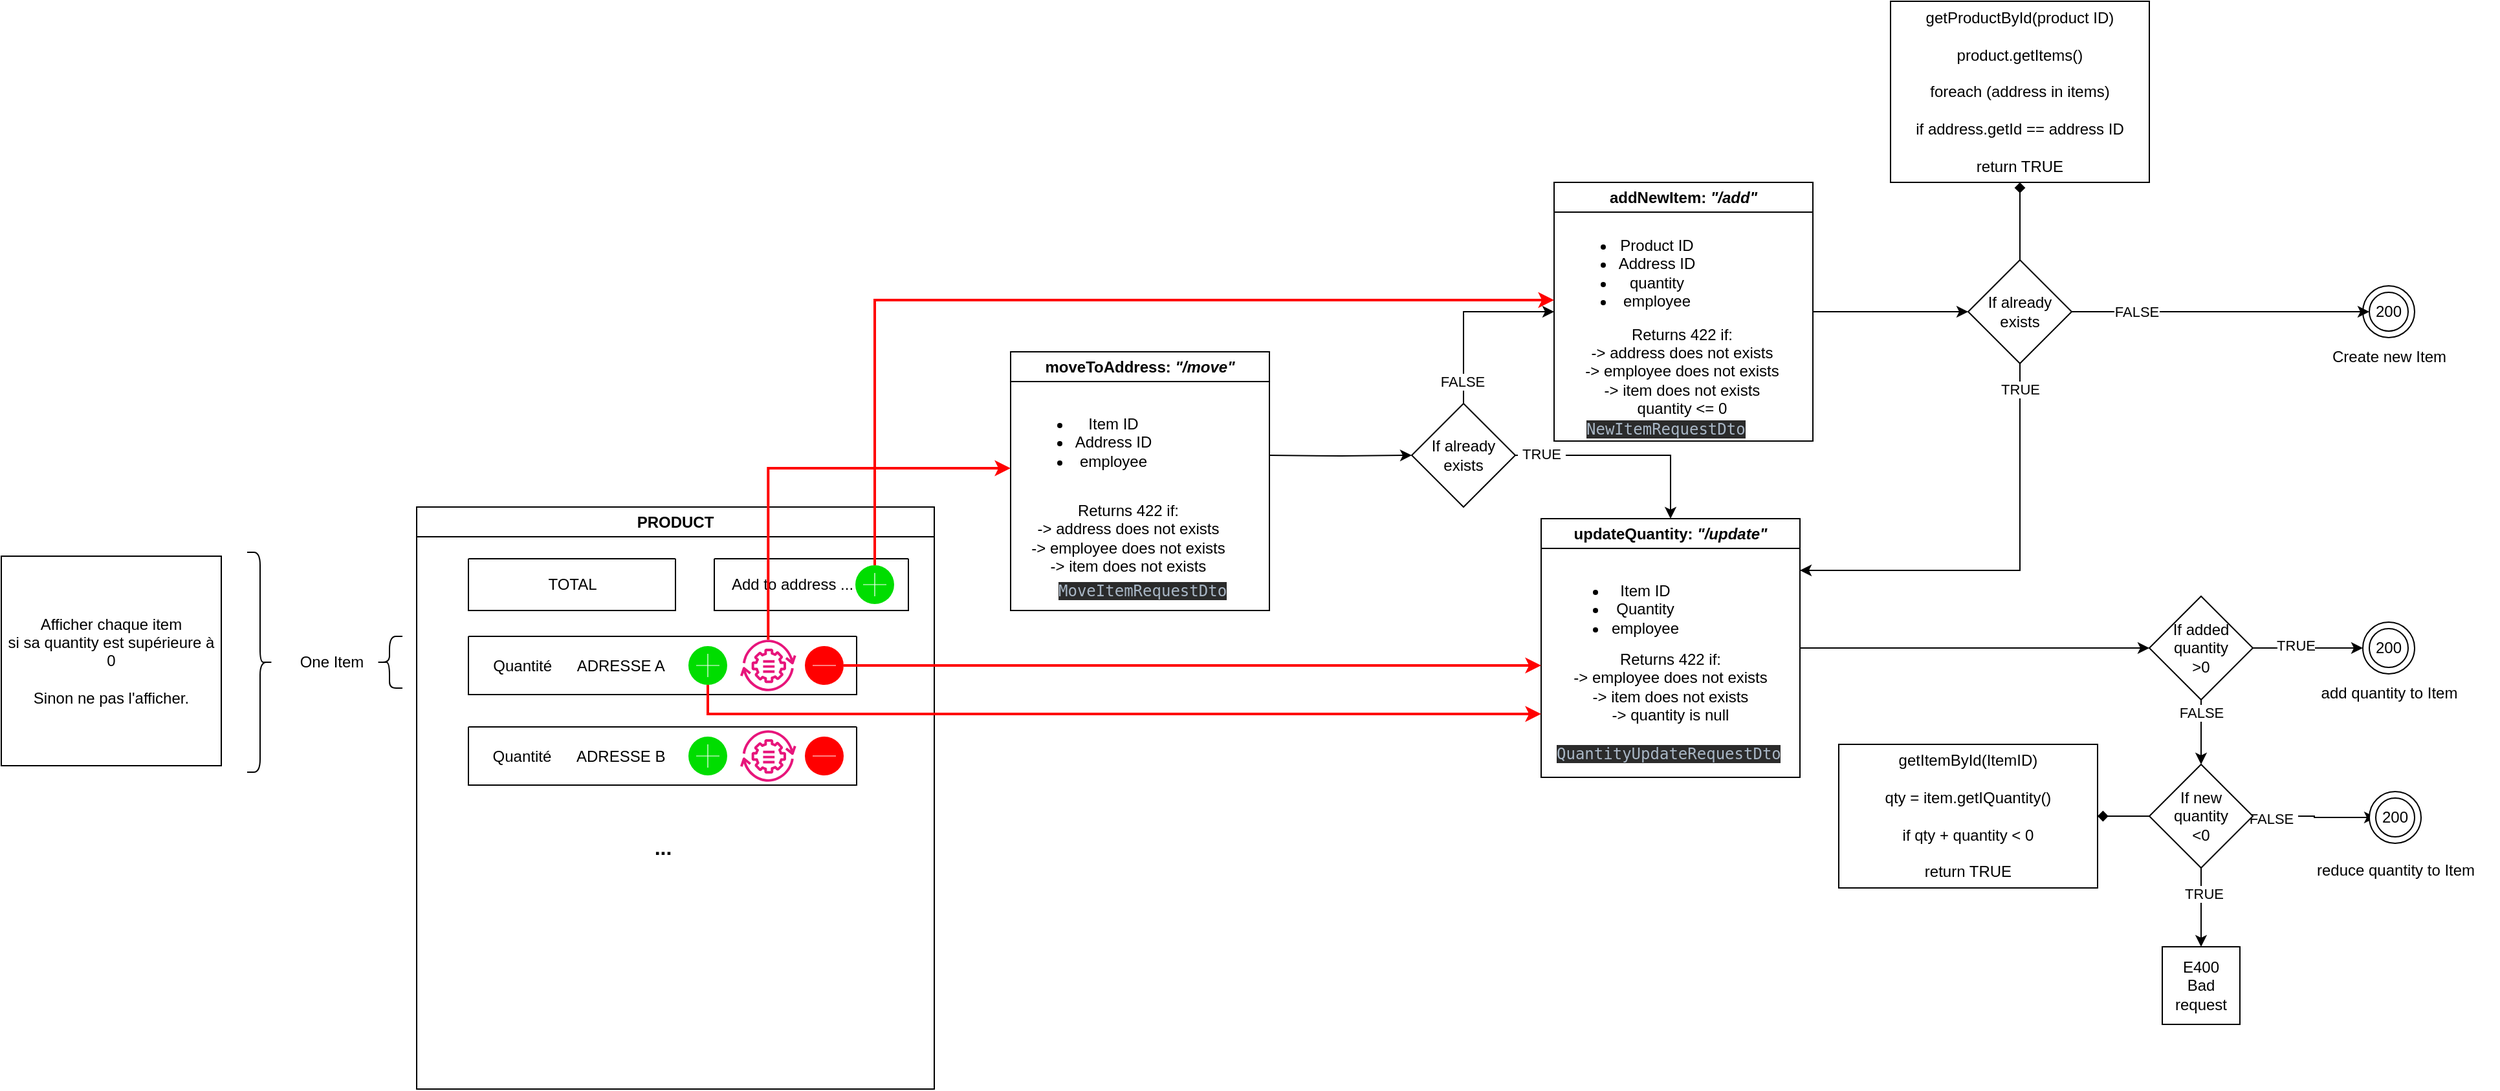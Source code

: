 <mxfile version="22.1.2" type="device">
  <diagram name="Page-1" id="juLC3zvcWGA9uQwjYyNq">
    <mxGraphModel dx="878" dy="3217" grid="1" gridSize="10" guides="1" tooltips="1" connect="1" arrows="1" fold="1" page="1" pageScale="1" pageWidth="827" pageHeight="1169" math="0" shadow="0">
      <root>
        <mxCell id="0" />
        <mxCell id="1" parent="0" />
        <mxCell id="imZKD1N6SDobM8C1172t-1" value="PRODUCT" style="swimlane;whiteSpace=wrap;html=1;" parent="1" vertex="1">
          <mxGeometry x="1041" y="-880" width="400" height="450" as="geometry" />
        </mxCell>
        <mxCell id="imZKD1N6SDobM8C1172t-2" value="" style="swimlane;startSize=0;" parent="imZKD1N6SDobM8C1172t-1" vertex="1">
          <mxGeometry x="40" y="100" width="300" height="45" as="geometry" />
        </mxCell>
        <mxCell id="imZKD1N6SDobM8C1172t-3" value="Quantité&amp;nbsp; &amp;nbsp; &amp;nbsp; ADRESSE A" style="text;html=1;align=center;verticalAlign=middle;resizable=0;points=[];autosize=1;strokeColor=none;fillColor=none;" parent="imZKD1N6SDobM8C1172t-2" vertex="1">
          <mxGeometry x="5" y="7.5" width="160" height="30" as="geometry" />
        </mxCell>
        <mxCell id="imZKD1N6SDobM8C1172t-4" value="" style="html=1;verticalLabelPosition=bottom;labelBackgroundColor=#ffffff;verticalAlign=top;shadow=0;dashed=0;strokeWidth=2;shape=mxgraph.ios7.misc.add;fillColor=#00dd00;strokeColor=#ffffff;sketch=0;" parent="imZKD1N6SDobM8C1172t-2" vertex="1">
          <mxGeometry x="170" y="7.5" width="30" height="30" as="geometry" />
        </mxCell>
        <mxCell id="imZKD1N6SDobM8C1172t-5" value="" style="sketch=0;outlineConnect=0;fontColor=#232F3E;gradientColor=none;fillColor=#E7157B;strokeColor=none;dashed=0;verticalLabelPosition=bottom;verticalAlign=top;align=center;html=1;fontSize=12;fontStyle=0;aspect=fixed;pointerEvents=1;shape=mxgraph.aws4.systems_manager_change_manager;" parent="imZKD1N6SDobM8C1172t-2" vertex="1">
          <mxGeometry x="210" y="2.5" width="43.33" height="40" as="geometry" />
        </mxCell>
        <mxCell id="imZKD1N6SDobM8C1172t-6" value="" style="html=1;verticalLabelPosition=bottom;labelBackgroundColor=#ffffff;verticalAlign=top;shadow=0;dashed=0;strokeWidth=2;shape=mxgraph.ios7.misc.delete;fillColor=#ff0000;strokeColor=#ffffff;sketch=0;" parent="imZKD1N6SDobM8C1172t-2" vertex="1">
          <mxGeometry x="260" y="7.5" width="30" height="30" as="geometry" />
        </mxCell>
        <mxCell id="imZKD1N6SDobM8C1172t-7" value="" style="swimlane;startSize=0;" parent="imZKD1N6SDobM8C1172t-1" vertex="1">
          <mxGeometry x="40" y="40" width="160" height="40" as="geometry" />
        </mxCell>
        <mxCell id="imZKD1N6SDobM8C1172t-8" value="TOTAL" style="text;html=1;align=center;verticalAlign=middle;resizable=0;points=[];autosize=1;strokeColor=none;fillColor=none;" parent="imZKD1N6SDobM8C1172t-7" vertex="1">
          <mxGeometry x="50" y="5" width="60" height="30" as="geometry" />
        </mxCell>
        <mxCell id="imZKD1N6SDobM8C1172t-9" value="" style="swimlane;startSize=0;" parent="imZKD1N6SDobM8C1172t-1" vertex="1">
          <mxGeometry x="40" y="170" width="300" height="45" as="geometry" />
        </mxCell>
        <mxCell id="imZKD1N6SDobM8C1172t-10" value="Quantité&amp;nbsp; &amp;nbsp; &amp;nbsp; ADRESSE B" style="text;html=1;align=center;verticalAlign=middle;resizable=0;points=[];autosize=1;strokeColor=none;fillColor=none;" parent="imZKD1N6SDobM8C1172t-9" vertex="1">
          <mxGeometry x="5" y="7.5" width="160" height="30" as="geometry" />
        </mxCell>
        <mxCell id="imZKD1N6SDobM8C1172t-11" value="" style="html=1;verticalLabelPosition=bottom;labelBackgroundColor=#ffffff;verticalAlign=top;shadow=0;dashed=0;strokeWidth=2;shape=mxgraph.ios7.misc.add;fillColor=#00dd00;strokeColor=#ffffff;sketch=0;" parent="imZKD1N6SDobM8C1172t-9" vertex="1">
          <mxGeometry x="170" y="7.5" width="30" height="30" as="geometry" />
        </mxCell>
        <mxCell id="imZKD1N6SDobM8C1172t-12" value="" style="sketch=0;outlineConnect=0;fontColor=#232F3E;gradientColor=none;fillColor=#E7157B;strokeColor=none;dashed=0;verticalLabelPosition=bottom;verticalAlign=top;align=center;html=1;fontSize=12;fontStyle=0;aspect=fixed;pointerEvents=1;shape=mxgraph.aws4.systems_manager_change_manager;" parent="imZKD1N6SDobM8C1172t-9" vertex="1">
          <mxGeometry x="210" y="2.5" width="43.33" height="40" as="geometry" />
        </mxCell>
        <mxCell id="imZKD1N6SDobM8C1172t-13" value="" style="html=1;verticalLabelPosition=bottom;labelBackgroundColor=#ffffff;verticalAlign=top;shadow=0;dashed=0;strokeWidth=2;shape=mxgraph.ios7.misc.delete;fillColor=#ff0000;strokeColor=#ffffff;sketch=0;" parent="imZKD1N6SDobM8C1172t-9" vertex="1">
          <mxGeometry x="260" y="7.5" width="30" height="30" as="geometry" />
        </mxCell>
        <mxCell id="imZKD1N6SDobM8C1172t-16" value="" style="swimlane;startSize=0;" parent="imZKD1N6SDobM8C1172t-1" vertex="1">
          <mxGeometry x="230" y="40" width="150" height="40" as="geometry" />
        </mxCell>
        <mxCell id="imZKD1N6SDobM8C1172t-18" value="Add to address ..." style="text;html=1;align=center;verticalAlign=middle;resizable=0;points=[];autosize=1;strokeColor=none;fillColor=none;" parent="imZKD1N6SDobM8C1172t-16" vertex="1">
          <mxGeometry y="5" width="120" height="30" as="geometry" />
        </mxCell>
        <mxCell id="imZKD1N6SDobM8C1172t-15" value="" style="html=1;verticalLabelPosition=bottom;labelBackgroundColor=#ffffff;verticalAlign=top;shadow=0;dashed=0;strokeWidth=2;shape=mxgraph.ios7.misc.add;fillColor=#00dd00;strokeColor=#ffffff;sketch=0;" parent="imZKD1N6SDobM8C1172t-16" vertex="1">
          <mxGeometry x="109" y="5" width="30" height="30" as="geometry" />
        </mxCell>
        <mxCell id="imZKD1N6SDobM8C1172t-22" value="&lt;b&gt;&lt;font style=&quot;font-size: 16px;&quot;&gt;...&lt;/font&gt;&lt;/b&gt;" style="text;html=1;align=center;verticalAlign=middle;resizable=0;points=[];autosize=1;strokeColor=none;fillColor=none;" parent="imZKD1N6SDobM8C1172t-1" vertex="1">
          <mxGeometry x="170" y="248" width="40" height="30" as="geometry" />
        </mxCell>
        <mxCell id="imZKD1N6SDobM8C1172t-27" style="edgeStyle=orthogonalEdgeStyle;rounded=0;orthogonalLoop=1;jettySize=auto;html=1;" parent="1" source="imZKD1N6SDobM8C1172t-14" target="imZKD1N6SDobM8C1172t-26" edge="1">
          <mxGeometry relative="1" as="geometry" />
        </mxCell>
        <mxCell id="imZKD1N6SDobM8C1172t-14" value="addNewItem: &lt;i&gt;&quot;/add&quot;&lt;/i&gt;" style="swimlane;whiteSpace=wrap;html=1;startSize=23;" parent="1" vertex="1">
          <mxGeometry x="1920" y="-1131" width="200" height="200" as="geometry" />
        </mxCell>
        <mxCell id="imZKD1N6SDobM8C1172t-19" value="&lt;ul&gt;&lt;li&gt;Product ID&lt;/li&gt;&lt;li&gt;Address ID&lt;/li&gt;&lt;li&gt;quantity&lt;/li&gt;&lt;li&gt;employee&lt;/li&gt;&lt;/ul&gt;" style="text;html=1;align=center;verticalAlign=middle;resizable=0;points=[];autosize=1;strokeColor=none;fillColor=none;" parent="imZKD1N6SDobM8C1172t-14" vertex="1">
          <mxGeometry x="-1" y="20" width="120" height="100" as="geometry" />
        </mxCell>
        <mxCell id="imZKD1N6SDobM8C1172t-65" value="Returns 422 if:&lt;br&gt;-&amp;gt; address does not exists&lt;br&gt;-&amp;gt; employee does not exists&lt;br&gt;-&amp;gt; item does not exists&lt;br&gt;quantity &amp;lt;= 0" style="text;html=1;strokeColor=none;fillColor=none;align=center;verticalAlign=middle;whiteSpace=wrap;rounded=0;" parent="imZKD1N6SDobM8C1172t-14" vertex="1">
          <mxGeometry x="18" y="131" width="162" height="30" as="geometry" />
        </mxCell>
        <mxCell id="ZWg43RYlgXbW-FR2VFtU-54" value="&lt;div style=&quot;background-color:#2b2b2b;color:#a9b7c6&quot;&gt;&lt;pre style=&quot;font-family:&#39;JetBrains Mono&#39;,monospace;font-size:9,8pt;&quot;&gt;NewItemRequestDto&lt;/pre&gt;&lt;/div&gt;" style="text;whiteSpace=wrap;html=1;" vertex="1" parent="imZKD1N6SDobM8C1172t-14">
          <mxGeometry x="23" y="165" width="160" height="30" as="geometry" />
        </mxCell>
        <mxCell id="imZKD1N6SDobM8C1172t-20" value="" style="shape=curlyBracket;whiteSpace=wrap;html=1;rounded=1;labelPosition=left;verticalLabelPosition=middle;align=right;verticalAlign=middle;" parent="1" vertex="1">
          <mxGeometry x="1010" y="-780" width="20" height="40" as="geometry" />
        </mxCell>
        <mxCell id="imZKD1N6SDobM8C1172t-21" value="One Item" style="text;html=1;align=center;verticalAlign=middle;resizable=0;points=[];autosize=1;strokeColor=none;fillColor=none;" parent="1" vertex="1">
          <mxGeometry x="940" y="-775" width="70" height="30" as="geometry" />
        </mxCell>
        <mxCell id="imZKD1N6SDobM8C1172t-42" style="edgeStyle=orthogonalEdgeStyle;rounded=0;orthogonalLoop=1;jettySize=auto;html=1;" parent="1" source="imZKD1N6SDobM8C1172t-23" target="imZKD1N6SDobM8C1172t-74" edge="1">
          <mxGeometry relative="1" as="geometry">
            <mxPoint x="2240" y="-771" as="targetPoint" />
          </mxGeometry>
        </mxCell>
        <mxCell id="imZKD1N6SDobM8C1172t-23" value="updateQuantity: &lt;i&gt;&quot;/update&quot;&lt;/i&gt;" style="swimlane;whiteSpace=wrap;html=1;" parent="1" vertex="1">
          <mxGeometry x="1910" y="-871" width="200" height="200" as="geometry" />
        </mxCell>
        <mxCell id="imZKD1N6SDobM8C1172t-24" value="&lt;ul&gt;&lt;li&gt;Item ID&lt;/li&gt;&lt;li&gt;Quantity&lt;/li&gt;&lt;li&gt;employee&lt;/li&gt;&lt;/ul&gt;" style="text;html=1;align=center;verticalAlign=middle;resizable=0;points=[];autosize=1;strokeColor=none;fillColor=none;" parent="imZKD1N6SDobM8C1172t-23" vertex="1">
          <mxGeometry y="30" width="120" height="80" as="geometry" />
        </mxCell>
        <mxCell id="ZWg43RYlgXbW-FR2VFtU-9" value="Returns 422 if:&lt;br&gt;-&amp;gt; employee does not exists&lt;br&gt;-&amp;gt; item does not exists&lt;br&gt;-&amp;gt; quantity is null" style="text;html=1;strokeColor=none;fillColor=none;align=center;verticalAlign=middle;whiteSpace=wrap;rounded=0;" vertex="1" parent="imZKD1N6SDobM8C1172t-23">
          <mxGeometry x="19" y="115" width="162" height="30" as="geometry" />
        </mxCell>
        <mxCell id="ZWg43RYlgXbW-FR2VFtU-51" value="&lt;div style=&quot;background-color:#2b2b2b;color:#a9b7c6&quot;&gt;&lt;pre style=&quot;font-family:&#39;JetBrains Mono&#39;,monospace;font-size:9,8pt;&quot;&gt;QuantityUpdateRequestDto&lt;/pre&gt;&lt;/div&gt;" style="text;whiteSpace=wrap;html=1;" vertex="1" parent="imZKD1N6SDobM8C1172t-23">
          <mxGeometry x="10" y="156" width="180" height="44" as="geometry" />
        </mxCell>
        <mxCell id="imZKD1N6SDobM8C1172t-28" style="edgeStyle=orthogonalEdgeStyle;rounded=0;orthogonalLoop=1;jettySize=auto;html=1;" parent="1" source="imZKD1N6SDobM8C1172t-26" target="imZKD1N6SDobM8C1172t-23" edge="1">
          <mxGeometry relative="1" as="geometry">
            <Array as="points">
              <mxPoint x="2280" y="-831" />
            </Array>
          </mxGeometry>
        </mxCell>
        <mxCell id="imZKD1N6SDobM8C1172t-29" value="TRUE" style="edgeLabel;html=1;align=center;verticalAlign=middle;resizable=0;points=[];" parent="imZKD1N6SDobM8C1172t-28" vertex="1" connectable="0">
          <mxGeometry x="-0.879" relative="1" as="geometry">
            <mxPoint as="offset" />
          </mxGeometry>
        </mxCell>
        <mxCell id="imZKD1N6SDobM8C1172t-40" style="edgeStyle=orthogonalEdgeStyle;rounded=0;orthogonalLoop=1;jettySize=auto;html=1;endArrow=diamond;endFill=1;" parent="1" source="imZKD1N6SDobM8C1172t-26" target="imZKD1N6SDobM8C1172t-38" edge="1">
          <mxGeometry relative="1" as="geometry" />
        </mxCell>
        <mxCell id="imZKD1N6SDobM8C1172t-26" value="If already&lt;br&gt;exists" style="rhombus;whiteSpace=wrap;html=1;" parent="1" vertex="1">
          <mxGeometry x="2240" y="-1071" width="80" height="80" as="geometry" />
        </mxCell>
        <mxCell id="imZKD1N6SDobM8C1172t-37" value="" style="group" parent="1" vertex="1" connectable="0">
          <mxGeometry x="2510" y="-1051" width="110" height="70" as="geometry" />
        </mxCell>
        <mxCell id="imZKD1N6SDobM8C1172t-32" value="" style="group" parent="imZKD1N6SDobM8C1172t-37" vertex="1" connectable="0">
          <mxGeometry x="35" width="40" height="40" as="geometry" />
        </mxCell>
        <mxCell id="imZKD1N6SDobM8C1172t-30" value="" style="ellipse;whiteSpace=wrap;html=1;" parent="imZKD1N6SDobM8C1172t-32" vertex="1">
          <mxGeometry width="40" height="40" as="geometry" />
        </mxCell>
        <mxCell id="imZKD1N6SDobM8C1172t-31" value="200" style="ellipse;whiteSpace=wrap;html=1;" parent="imZKD1N6SDobM8C1172t-32" vertex="1">
          <mxGeometry x="5" y="5" width="30" height="30" as="geometry" />
        </mxCell>
        <mxCell id="imZKD1N6SDobM8C1172t-36" value="Create new Item" style="text;html=1;align=center;verticalAlign=middle;resizable=0;points=[];autosize=1;strokeColor=none;fillColor=none;" parent="imZKD1N6SDobM8C1172t-37" vertex="1">
          <mxGeometry y="40" width="110" height="30" as="geometry" />
        </mxCell>
        <mxCell id="imZKD1N6SDobM8C1172t-38" value="getProductById(product ID)&lt;br&gt;&lt;br&gt;product.getItems()&lt;br&gt;&lt;br&gt;foreach (address in items)&lt;br&gt;&lt;br&gt;if address.getId == address ID&lt;br&gt;&lt;br&gt;return TRUE" style="rounded=0;whiteSpace=wrap;html=1;" parent="1" vertex="1">
          <mxGeometry x="2180" y="-1271" width="200" height="140" as="geometry" />
        </mxCell>
        <mxCell id="imZKD1N6SDobM8C1172t-46" style="edgeStyle=orthogonalEdgeStyle;rounded=0;orthogonalLoop=1;jettySize=auto;html=1;entryX=0;entryY=0.5;entryDx=0;entryDy=0;" parent="1" source="imZKD1N6SDobM8C1172t-74" target="imZKD1N6SDobM8C1172t-51" edge="1">
          <mxGeometry relative="1" as="geometry">
            <mxPoint x="2370" y="-771" as="targetPoint" />
          </mxGeometry>
        </mxCell>
        <mxCell id="imZKD1N6SDobM8C1172t-78" value="TRUE" style="edgeLabel;html=1;align=center;verticalAlign=middle;resizable=0;points=[];" parent="imZKD1N6SDobM8C1172t-46" vertex="1" connectable="0">
          <mxGeometry x="-0.24" y="2" relative="1" as="geometry">
            <mxPoint as="offset" />
          </mxGeometry>
        </mxCell>
        <mxCell id="imZKD1N6SDobM8C1172t-49" value="" style="group" parent="1" vertex="1" connectable="0">
          <mxGeometry x="2510" y="-791" width="140" height="70" as="geometry" />
        </mxCell>
        <mxCell id="imZKD1N6SDobM8C1172t-50" value="" style="group" parent="imZKD1N6SDobM8C1172t-49" vertex="1" connectable="0">
          <mxGeometry x="35" width="40" height="40" as="geometry" />
        </mxCell>
        <mxCell id="imZKD1N6SDobM8C1172t-51" value="" style="ellipse;whiteSpace=wrap;html=1;" parent="imZKD1N6SDobM8C1172t-50" vertex="1">
          <mxGeometry width="40" height="40" as="geometry" />
        </mxCell>
        <mxCell id="imZKD1N6SDobM8C1172t-52" value="200" style="ellipse;whiteSpace=wrap;html=1;" parent="imZKD1N6SDobM8C1172t-50" vertex="1">
          <mxGeometry x="5" y="5" width="30" height="30" as="geometry" />
        </mxCell>
        <mxCell id="imZKD1N6SDobM8C1172t-53" value="add quantity to Item" style="text;html=1;align=center;verticalAlign=middle;resizable=0;points=[];autosize=1;strokeColor=none;fillColor=none;" parent="imZKD1N6SDobM8C1172t-49" vertex="1">
          <mxGeometry x="-10" y="40" width="130" height="30" as="geometry" />
        </mxCell>
        <mxCell id="imZKD1N6SDobM8C1172t-55" style="edgeStyle=orthogonalEdgeStyle;rounded=0;orthogonalLoop=1;jettySize=auto;html=1;strokeColor=#FF0000;strokeWidth=2;" parent="1" source="imZKD1N6SDobM8C1172t-15" target="imZKD1N6SDobM8C1172t-14" edge="1">
          <mxGeometry relative="1" as="geometry">
            <Array as="points">
              <mxPoint x="1395" y="-1040" />
            </Array>
          </mxGeometry>
        </mxCell>
        <mxCell id="imZKD1N6SDobM8C1172t-70" style="edgeStyle=orthogonalEdgeStyle;rounded=0;orthogonalLoop=1;jettySize=auto;html=1;entryX=0;entryY=0.5;entryDx=0;entryDy=0;" parent="1" target="imZKD1N6SDobM8C1172t-61" edge="1">
          <mxGeometry relative="1" as="geometry">
            <mxPoint x="1700" y="-920" as="sourcePoint" />
          </mxGeometry>
        </mxCell>
        <mxCell id="imZKD1N6SDobM8C1172t-56" value="moveToAddress: &lt;i&gt;&quot;/move&quot;&lt;/i&gt;" style="swimlane;whiteSpace=wrap;html=1;" parent="1" vertex="1">
          <mxGeometry x="1500" y="-1000" width="200" height="200" as="geometry" />
        </mxCell>
        <mxCell id="imZKD1N6SDobM8C1172t-57" value="&lt;ul&gt;&lt;li&gt;Item ID&lt;/li&gt;&lt;li&gt;Address ID&lt;/li&gt;&lt;li&gt;&lt;span style=&quot;background-color: initial;&quot;&gt;employee&lt;/span&gt;&lt;br&gt;&lt;/li&gt;&lt;/ul&gt;" style="text;html=1;align=center;verticalAlign=middle;resizable=0;points=[];autosize=1;strokeColor=none;fillColor=none;" parent="imZKD1N6SDobM8C1172t-56" vertex="1">
          <mxGeometry x="-1" y="30" width="120" height="80" as="geometry" />
        </mxCell>
        <mxCell id="ZWg43RYlgXbW-FR2VFtU-2" value="Returns 422 if:&lt;br&gt;-&amp;gt; address does not exists&lt;br&gt;-&amp;gt; employee does not exists&lt;br&gt;-&amp;gt; item does not exists" style="text;html=1;strokeColor=none;fillColor=none;align=center;verticalAlign=middle;whiteSpace=wrap;rounded=0;" vertex="1" parent="imZKD1N6SDobM8C1172t-56">
          <mxGeometry x="10" y="129" width="162" height="30" as="geometry" />
        </mxCell>
        <mxCell id="ZWg43RYlgXbW-FR2VFtU-55" value="&lt;div style=&quot;background-color:#2b2b2b;color:#a9b7c6&quot;&gt;&lt;pre style=&quot;font-family:&#39;JetBrains Mono&#39;,monospace;font-size:9,8pt;&quot;&gt;MoveItemRequestDto&lt;/pre&gt;&lt;/div&gt;" style="text;whiteSpace=wrap;html=1;" vertex="1" parent="imZKD1N6SDobM8C1172t-56">
          <mxGeometry x="35" y="159" width="130" height="30" as="geometry" />
        </mxCell>
        <mxCell id="imZKD1N6SDobM8C1172t-58" style="edgeStyle=orthogonalEdgeStyle;rounded=0;orthogonalLoop=1;jettySize=auto;html=1;strokeWidth=2;strokeColor=#FF0000;" parent="1" source="imZKD1N6SDobM8C1172t-4" target="imZKD1N6SDobM8C1172t-23" edge="1">
          <mxGeometry relative="1" as="geometry">
            <Array as="points">
              <mxPoint x="1266" y="-720" />
            </Array>
          </mxGeometry>
        </mxCell>
        <mxCell id="imZKD1N6SDobM8C1172t-66" style="edgeStyle=orthogonalEdgeStyle;rounded=0;orthogonalLoop=1;jettySize=auto;html=1;" parent="1" source="imZKD1N6SDobM8C1172t-61" target="imZKD1N6SDobM8C1172t-23" edge="1">
          <mxGeometry relative="1" as="geometry" />
        </mxCell>
        <mxCell id="imZKD1N6SDobM8C1172t-68" value="&amp;nbsp;TRUE&amp;nbsp;" style="edgeLabel;html=1;align=center;verticalAlign=middle;resizable=0;points=[];" parent="imZKD1N6SDobM8C1172t-66" vertex="1" connectable="0">
          <mxGeometry x="-0.767" y="1" relative="1" as="geometry">
            <mxPoint as="offset" />
          </mxGeometry>
        </mxCell>
        <mxCell id="imZKD1N6SDobM8C1172t-67" style="edgeStyle=orthogonalEdgeStyle;rounded=0;orthogonalLoop=1;jettySize=auto;html=1;" parent="1" source="imZKD1N6SDobM8C1172t-61" target="imZKD1N6SDobM8C1172t-14" edge="1">
          <mxGeometry relative="1" as="geometry">
            <Array as="points">
              <mxPoint x="1850" y="-1031" />
            </Array>
          </mxGeometry>
        </mxCell>
        <mxCell id="imZKD1N6SDobM8C1172t-69" value="&amp;nbsp;FALSE&amp;nbsp;" style="edgeLabel;html=1;align=center;verticalAlign=middle;resizable=0;points=[];" parent="imZKD1N6SDobM8C1172t-67" vertex="1" connectable="0">
          <mxGeometry x="-0.751" y="1" relative="1" as="geometry">
            <mxPoint as="offset" />
          </mxGeometry>
        </mxCell>
        <mxCell id="imZKD1N6SDobM8C1172t-61" value="If already&lt;br&gt;exists" style="rhombus;whiteSpace=wrap;html=1;" parent="1" vertex="1">
          <mxGeometry x="1810" y="-960" width="80" height="80" as="geometry" />
        </mxCell>
        <mxCell id="imZKD1N6SDobM8C1172t-74" value="If added quantity&lt;br&gt;&amp;gt;0" style="rhombus;whiteSpace=wrap;html=1;" parent="1" vertex="1">
          <mxGeometry x="2380" y="-811" width="80" height="80" as="geometry" />
        </mxCell>
        <mxCell id="ZWg43RYlgXbW-FR2VFtU-1" style="edgeStyle=orthogonalEdgeStyle;rounded=0;orthogonalLoop=1;jettySize=auto;html=1;strokeWidth=2;strokeColor=#FF0000;" edge="1" parent="1" source="imZKD1N6SDobM8C1172t-5" target="imZKD1N6SDobM8C1172t-56">
          <mxGeometry relative="1" as="geometry">
            <Array as="points">
              <mxPoint x="1313" y="-910" />
            </Array>
          </mxGeometry>
        </mxCell>
        <mxCell id="imZKD1N6SDobM8C1172t-73" style="edgeStyle=orthogonalEdgeStyle;rounded=0;orthogonalLoop=1;jettySize=auto;html=1;strokeColor=#FF0000;strokeWidth=2;" parent="1" source="imZKD1N6SDobM8C1172t-6" edge="1" target="imZKD1N6SDobM8C1172t-23">
          <mxGeometry relative="1" as="geometry">
            <mxPoint x="1356" y="-720" as="targetPoint" />
            <Array as="points">
              <mxPoint x="1790" y="-758" />
              <mxPoint x="1790" y="-758" />
            </Array>
          </mxGeometry>
        </mxCell>
        <mxCell id="ZWg43RYlgXbW-FR2VFtU-4" value="" style="edgeStyle=orthogonalEdgeStyle;rounded=0;orthogonalLoop=1;jettySize=auto;html=1;" edge="1" parent="1" source="imZKD1N6SDobM8C1172t-26" target="imZKD1N6SDobM8C1172t-31">
          <mxGeometry relative="1" as="geometry">
            <mxPoint x="2320" y="-1031" as="sourcePoint" />
            <mxPoint x="2440" y="-1031.0" as="targetPoint" />
          </mxGeometry>
        </mxCell>
        <mxCell id="ZWg43RYlgXbW-FR2VFtU-5" value="FALSE" style="edgeLabel;html=1;align=center;verticalAlign=middle;resizable=0;points=[];" vertex="1" connectable="0" parent="ZWg43RYlgXbW-FR2VFtU-4">
          <mxGeometry x="-0.638" y="-1" relative="1" as="geometry">
            <mxPoint x="8" y="-1" as="offset" />
          </mxGeometry>
        </mxCell>
        <mxCell id="ZWg43RYlgXbW-FR2VFtU-13" style="edgeStyle=orthogonalEdgeStyle;rounded=0;orthogonalLoop=1;jettySize=auto;html=1;" edge="1" parent="1" source="ZWg43RYlgXbW-FR2VFtU-10" target="ZWg43RYlgXbW-FR2VFtU-12">
          <mxGeometry relative="1" as="geometry">
            <mxPoint x="2271.45" y="-721" as="sourcePoint" />
          </mxGeometry>
        </mxCell>
        <mxCell id="ZWg43RYlgXbW-FR2VFtU-14" value="TRUE" style="edgeLabel;html=1;align=center;verticalAlign=middle;resizable=0;points=[];" vertex="1" connectable="0" parent="ZWg43RYlgXbW-FR2VFtU-13">
          <mxGeometry x="-0.357" y="2" relative="1" as="geometry">
            <mxPoint as="offset" />
          </mxGeometry>
        </mxCell>
        <mxCell id="ZWg43RYlgXbW-FR2VFtU-12" value="E400&lt;br&gt;Bad request" style="whiteSpace=wrap;html=1;aspect=fixed;" vertex="1" parent="1">
          <mxGeometry x="2390.0" y="-540" width="60" height="60" as="geometry" />
        </mxCell>
        <mxCell id="ZWg43RYlgXbW-FR2VFtU-15" value="" style="edgeStyle=orthogonalEdgeStyle;rounded=0;orthogonalLoop=1;jettySize=auto;html=1;" edge="1" parent="1" source="imZKD1N6SDobM8C1172t-74" target="ZWg43RYlgXbW-FR2VFtU-10">
          <mxGeometry relative="1" as="geometry">
            <Array as="points" />
            <mxPoint x="2420" y="-731" as="sourcePoint" />
            <mxPoint x="1950" y="-540" as="targetPoint" />
          </mxGeometry>
        </mxCell>
        <mxCell id="ZWg43RYlgXbW-FR2VFtU-16" value="FALSE" style="edgeLabel;html=1;align=center;verticalAlign=middle;resizable=0;points=[];" vertex="1" connectable="0" parent="ZWg43RYlgXbW-FR2VFtU-15">
          <mxGeometry x="-0.942" y="2" relative="1" as="geometry">
            <mxPoint x="-2" y="8" as="offset" />
          </mxGeometry>
        </mxCell>
        <mxCell id="ZWg43RYlgXbW-FR2VFtU-40" style="edgeStyle=orthogonalEdgeStyle;rounded=0;orthogonalLoop=1;jettySize=auto;html=1;" edge="1" parent="1" source="ZWg43RYlgXbW-FR2VFtU-10" target="ZWg43RYlgXbW-FR2VFtU-46">
          <mxGeometry relative="1" as="geometry">
            <mxPoint x="2540" y="-640" as="targetPoint" />
          </mxGeometry>
        </mxCell>
        <mxCell id="ZWg43RYlgXbW-FR2VFtU-41" value="&amp;nbsp;FALSE&amp;nbsp;" style="edgeLabel;html=1;align=center;verticalAlign=middle;resizable=0;points=[];" vertex="1" connectable="0" parent="ZWg43RYlgXbW-FR2VFtU-40">
          <mxGeometry x="-0.705" y="-2" relative="1" as="geometry">
            <mxPoint as="offset" />
          </mxGeometry>
        </mxCell>
        <mxCell id="ZWg43RYlgXbW-FR2VFtU-43" style="edgeStyle=orthogonalEdgeStyle;rounded=0;orthogonalLoop=1;jettySize=auto;html=1;endArrow=diamond;endFill=1;" edge="1" parent="1" source="ZWg43RYlgXbW-FR2VFtU-10" target="ZWg43RYlgXbW-FR2VFtU-42">
          <mxGeometry relative="1" as="geometry" />
        </mxCell>
        <mxCell id="ZWg43RYlgXbW-FR2VFtU-10" value="If new &lt;br&gt;quantity&lt;br&gt;&amp;lt;0" style="rhombus;whiteSpace=wrap;html=1;" vertex="1" parent="1">
          <mxGeometry x="2380" y="-681" width="80" height="80" as="geometry" />
        </mxCell>
        <mxCell id="ZWg43RYlgXbW-FR2VFtU-42" value="getItemById(ItemID)&lt;br&gt;&lt;br&gt;qty = item.getIQuantity()&lt;br&gt;&lt;br&gt;if qty + quantity &amp;lt; 0&lt;br&gt;&lt;br&gt;return TRUE" style="rounded=0;whiteSpace=wrap;html=1;" vertex="1" parent="1">
          <mxGeometry x="2140" y="-696.5" width="200" height="111" as="geometry" />
        </mxCell>
        <mxCell id="ZWg43RYlgXbW-FR2VFtU-44" value="" style="group" vertex="1" connectable="0" parent="1">
          <mxGeometry x="2550" y="-660" width="40" height="40" as="geometry" />
        </mxCell>
        <mxCell id="ZWg43RYlgXbW-FR2VFtU-45" value="" style="ellipse;whiteSpace=wrap;html=1;" vertex="1" parent="ZWg43RYlgXbW-FR2VFtU-44">
          <mxGeometry width="40" height="40" as="geometry" />
        </mxCell>
        <mxCell id="ZWg43RYlgXbW-FR2VFtU-46" value="200" style="ellipse;whiteSpace=wrap;html=1;" vertex="1" parent="ZWg43RYlgXbW-FR2VFtU-44">
          <mxGeometry x="5" y="5" width="30" height="30" as="geometry" />
        </mxCell>
        <mxCell id="ZWg43RYlgXbW-FR2VFtU-48" value="reduce quantity to Item" style="text;html=1;align=center;verticalAlign=middle;resizable=0;points=[];autosize=1;strokeColor=none;fillColor=none;" vertex="1" parent="1">
          <mxGeometry x="2495" y="-614" width="150" height="30" as="geometry" />
        </mxCell>
        <mxCell id="ZWg43RYlgXbW-FR2VFtU-49" value="" style="shape=curlyBracket;whiteSpace=wrap;html=1;rounded=1;labelPosition=left;verticalLabelPosition=middle;align=right;verticalAlign=middle;rotation=-180;" vertex="1" parent="1">
          <mxGeometry x="910" y="-845" width="20" height="170" as="geometry" />
        </mxCell>
        <mxCell id="ZWg43RYlgXbW-FR2VFtU-50" value="Afficher chaque item&lt;br&gt;si sa quantity est supérieure à 0&lt;br&gt;&lt;br&gt;Sinon ne pas l&#39;afficher." style="rounded=0;whiteSpace=wrap;html=1;" vertex="1" parent="1">
          <mxGeometry x="720" y="-842" width="170" height="162" as="geometry" />
        </mxCell>
      </root>
    </mxGraphModel>
  </diagram>
</mxfile>
